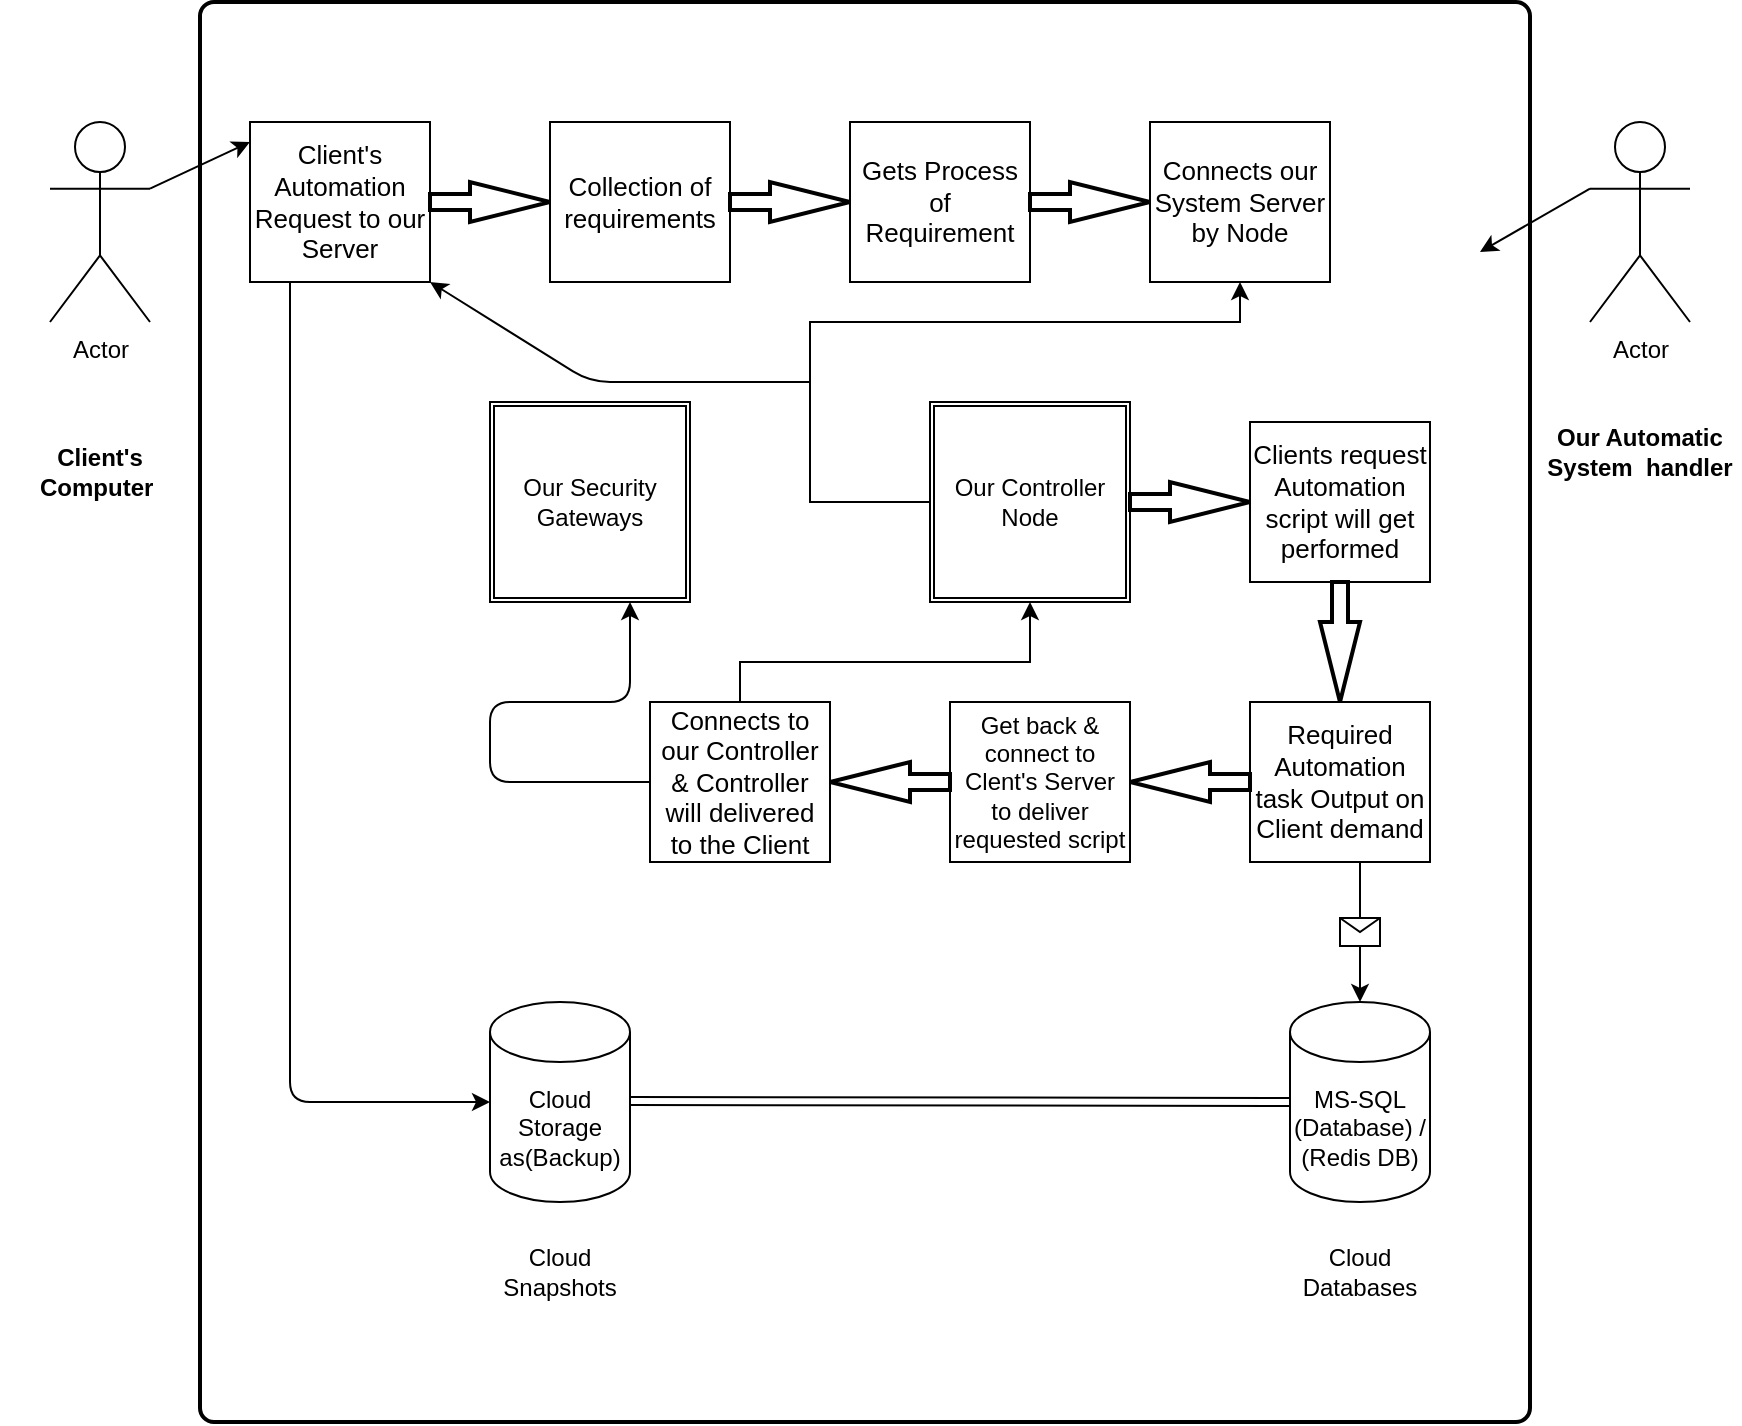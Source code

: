 <mxfile version="14.2.3" type="github">
  <diagram id="C5RBs43oDa-KdzZeNtuy" name="Page-1">
    <mxGraphModel dx="2068" dy="862" grid="1" gridSize="10" guides="1" tooltips="1" connect="1" arrows="1" fold="1" page="0" pageScale="1" pageWidth="1169" pageHeight="827" math="0" shadow="0">
      <root>
        <mxCell id="WIyWlLk6GJQsqaUBKTNV-0" />
        <mxCell id="WIyWlLk6GJQsqaUBKTNV-1" parent="WIyWlLk6GJQsqaUBKTNV-0" />
        <mxCell id="t4_anC5pGneVWEJHBO61-3" value="Actor" style="shape=umlActor;verticalLabelPosition=bottom;verticalAlign=top;html=1;outlineConnect=0;" vertex="1" parent="WIyWlLk6GJQsqaUBKTNV-1">
          <mxGeometry x="-810" y="30" width="50" height="100" as="geometry" />
        </mxCell>
        <mxCell id="t4_anC5pGneVWEJHBO61-6" value="&lt;b&gt;Client&#39;s Computer&amp;nbsp;&lt;/b&gt;" style="text;html=1;strokeColor=none;fillColor=none;align=center;verticalAlign=middle;whiteSpace=wrap;rounded=0;" vertex="1" parent="WIyWlLk6GJQsqaUBKTNV-1">
          <mxGeometry x="-835" y="180" width="100" height="50" as="geometry" />
        </mxCell>
        <mxCell id="t4_anC5pGneVWEJHBO61-10" value="" style="rounded=1;whiteSpace=wrap;html=1;absoluteArcSize=1;arcSize=14;strokeWidth=2;labelBorderColor=none;labelBackgroundColor=#ffffff;" vertex="1" parent="WIyWlLk6GJQsqaUBKTNV-1">
          <mxGeometry x="-735" y="-30" width="665" height="710" as="geometry" />
        </mxCell>
        <mxCell id="t4_anC5pGneVWEJHBO61-11" value="&lt;font style=&quot;font-size: 13px&quot;&gt;Client&#39;s Automation Request to our Server&lt;/font&gt;" style="rounded=0;whiteSpace=wrap;html=1;" vertex="1" parent="WIyWlLk6GJQsqaUBKTNV-1">
          <mxGeometry x="-710" y="30" width="90" height="80" as="geometry" />
        </mxCell>
        <mxCell id="t4_anC5pGneVWEJHBO61-12" value="" style="endArrow=classic;html=1;exitX=1;exitY=0.333;exitDx=0;exitDy=0;exitPerimeter=0;" edge="1" parent="WIyWlLk6GJQsqaUBKTNV-1" source="t4_anC5pGneVWEJHBO61-3">
          <mxGeometry width="50" height="50" relative="1" as="geometry">
            <mxPoint x="30" y="100" as="sourcePoint" />
            <mxPoint x="-710" y="40" as="targetPoint" />
          </mxGeometry>
        </mxCell>
        <mxCell id="t4_anC5pGneVWEJHBO61-15" value="" style="verticalLabelPosition=bottom;verticalAlign=top;html=1;strokeWidth=2;shape=mxgraph.arrows2.arrow;dy=0.6;dx=40;notch=0;" vertex="1" parent="WIyWlLk6GJQsqaUBKTNV-1">
          <mxGeometry x="-620" y="60" width="60" height="20" as="geometry" />
        </mxCell>
        <mxCell id="t4_anC5pGneVWEJHBO61-18" value="&lt;font style=&quot;font-size: 13px&quot;&gt;Collection of requirements&lt;/font&gt;" style="rounded=0;whiteSpace=wrap;html=1;direction=west;labelBackgroundColor=#ffffff;" vertex="1" parent="WIyWlLk6GJQsqaUBKTNV-1">
          <mxGeometry x="-560" y="30" width="90" height="80" as="geometry" />
        </mxCell>
        <mxCell id="t4_anC5pGneVWEJHBO61-21" value="" style="verticalLabelPosition=bottom;verticalAlign=top;html=1;strokeWidth=2;shape=mxgraph.arrows2.arrow;dy=0.6;dx=40;notch=0;" vertex="1" parent="WIyWlLk6GJQsqaUBKTNV-1">
          <mxGeometry x="-470" y="60" width="60" height="20" as="geometry" />
        </mxCell>
        <mxCell id="t4_anC5pGneVWEJHBO61-29" value="&lt;span style=&quot;font-size: 13px&quot;&gt;Gets Process of Requirement&lt;/span&gt;" style="rounded=0;whiteSpace=wrap;html=1;direction=west;labelBackgroundColor=#ffffff;" vertex="1" parent="WIyWlLk6GJQsqaUBKTNV-1">
          <mxGeometry x="-410" y="30" width="90" height="80" as="geometry" />
        </mxCell>
        <mxCell id="t4_anC5pGneVWEJHBO61-30" value="" style="verticalLabelPosition=bottom;verticalAlign=top;html=1;strokeWidth=2;shape=mxgraph.arrows2.arrow;dy=0.6;dx=40;notch=0;" vertex="1" parent="WIyWlLk6GJQsqaUBKTNV-1">
          <mxGeometry x="-320" y="60" width="60" height="20" as="geometry" />
        </mxCell>
        <mxCell id="t4_anC5pGneVWEJHBO61-31" value="&lt;span style=&quot;font-size: 13px&quot;&gt;Connects our System Server by Node&lt;br&gt;&lt;/span&gt;" style="rounded=0;whiteSpace=wrap;html=1;direction=west;labelBackgroundColor=#ffffff;" vertex="1" parent="WIyWlLk6GJQsqaUBKTNV-1">
          <mxGeometry x="-260" y="30" width="90" height="80" as="geometry" />
        </mxCell>
        <mxCell id="t4_anC5pGneVWEJHBO61-35" style="edgeStyle=orthogonalEdgeStyle;rounded=0;orthogonalLoop=1;jettySize=auto;html=1;" edge="1" parent="WIyWlLk6GJQsqaUBKTNV-1" source="t4_anC5pGneVWEJHBO61-34" target="t4_anC5pGneVWEJHBO61-31">
          <mxGeometry relative="1" as="geometry">
            <Array as="points">
              <mxPoint x="-430" y="220" />
              <mxPoint x="-430" y="130" />
              <mxPoint x="-215" y="130" />
            </Array>
          </mxGeometry>
        </mxCell>
        <mxCell id="t4_anC5pGneVWEJHBO61-34" value="Our Controller Node" style="shape=ext;double=1;whiteSpace=wrap;html=1;aspect=fixed;labelBackgroundColor=none;" vertex="1" parent="WIyWlLk6GJQsqaUBKTNV-1">
          <mxGeometry x="-370" y="170" width="100" height="100" as="geometry" />
        </mxCell>
        <mxCell id="t4_anC5pGneVWEJHBO61-36" value="" style="verticalLabelPosition=bottom;verticalAlign=top;html=1;strokeWidth=2;shape=mxgraph.arrows2.arrow;dy=0.6;dx=40;notch=0;" vertex="1" parent="WIyWlLk6GJQsqaUBKTNV-1">
          <mxGeometry x="-270" y="210" width="60" height="20" as="geometry" />
        </mxCell>
        <mxCell id="t4_anC5pGneVWEJHBO61-37" value="&lt;span style=&quot;font-size: 13px&quot;&gt;Clients request Automation script will get performed&lt;br&gt;&lt;/span&gt;" style="rounded=0;whiteSpace=wrap;html=1;direction=west;labelBackgroundColor=#ffffff;" vertex="1" parent="WIyWlLk6GJQsqaUBKTNV-1">
          <mxGeometry x="-210" y="180" width="90" height="80" as="geometry" />
        </mxCell>
        <mxCell id="t4_anC5pGneVWEJHBO61-38" value="" style="verticalLabelPosition=bottom;verticalAlign=top;html=1;strokeWidth=2;shape=mxgraph.arrows2.arrow;dy=0.6;dx=40;notch=0;rotation=90;" vertex="1" parent="WIyWlLk6GJQsqaUBKTNV-1">
          <mxGeometry x="-195" y="280" width="60" height="20" as="geometry" />
        </mxCell>
        <mxCell id="t4_anC5pGneVWEJHBO61-39" value="&lt;span style=&quot;font-size: 13px&quot;&gt;Required Automation task Output on Client demand&lt;br&gt;&lt;/span&gt;" style="rounded=0;whiteSpace=wrap;html=1;direction=west;labelBackgroundColor=#ffffff;" vertex="1" parent="WIyWlLk6GJQsqaUBKTNV-1">
          <mxGeometry x="-210" y="320" width="90" height="80" as="geometry" />
        </mxCell>
        <mxCell id="t4_anC5pGneVWEJHBO61-40" value="" style="verticalLabelPosition=bottom;verticalAlign=top;html=1;strokeWidth=2;shape=mxgraph.arrows2.arrow;dy=0.6;dx=40;notch=0;rotation=-180;" vertex="1" parent="WIyWlLk6GJQsqaUBKTNV-1">
          <mxGeometry x="-270" y="350" width="60" height="20" as="geometry" />
        </mxCell>
        <mxCell id="t4_anC5pGneVWEJHBO61-41" value="&lt;font style=&quot;font-size: 12px&quot;&gt;Get back &amp;amp; connect to Clent&#39;s Server to deliver requested script&lt;/font&gt;" style="rounded=0;whiteSpace=wrap;html=1;direction=west;labelBackgroundColor=#ffffff;" vertex="1" parent="WIyWlLk6GJQsqaUBKTNV-1">
          <mxGeometry x="-360" y="320" width="90" height="80" as="geometry" />
        </mxCell>
        <mxCell id="t4_anC5pGneVWEJHBO61-42" value="" style="verticalLabelPosition=bottom;verticalAlign=top;html=1;strokeWidth=2;shape=mxgraph.arrows2.arrow;dy=0.6;dx=40;notch=0;rotation=-180;" vertex="1" parent="WIyWlLk6GJQsqaUBKTNV-1">
          <mxGeometry x="-420" y="350" width="60" height="20" as="geometry" />
        </mxCell>
        <mxCell id="t4_anC5pGneVWEJHBO61-53" style="edgeStyle=orthogonalEdgeStyle;rounded=0;orthogonalLoop=1;jettySize=auto;html=1;" edge="1" parent="WIyWlLk6GJQsqaUBKTNV-1" source="t4_anC5pGneVWEJHBO61-43" target="t4_anC5pGneVWEJHBO61-34">
          <mxGeometry relative="1" as="geometry">
            <Array as="points">
              <mxPoint x="-465" y="300" />
              <mxPoint x="-320" y="300" />
            </Array>
          </mxGeometry>
        </mxCell>
        <mxCell id="t4_anC5pGneVWEJHBO61-43" value="&lt;font style=&quot;font-size: 13px&quot;&gt;Connects to our Controller &amp;amp; Controller will delivered to the Client&lt;/font&gt;" style="rounded=0;whiteSpace=wrap;html=1;direction=west;labelBackgroundColor=#ffffff;" vertex="1" parent="WIyWlLk6GJQsqaUBKTNV-1">
          <mxGeometry x="-510" y="320" width="90" height="80" as="geometry" />
        </mxCell>
        <mxCell id="t4_anC5pGneVWEJHBO61-45" value="Actor" style="shape=umlActor;verticalLabelPosition=bottom;verticalAlign=top;html=1;outlineConnect=0;" vertex="1" parent="WIyWlLk6GJQsqaUBKTNV-1">
          <mxGeometry x="-40" y="30" width="50" height="100" as="geometry" />
        </mxCell>
        <mxCell id="t4_anC5pGneVWEJHBO61-46" value="&lt;b&gt;Our Automatic System&amp;nbsp; handler&lt;/b&gt;" style="text;html=1;strokeColor=none;fillColor=none;align=center;verticalAlign=middle;whiteSpace=wrap;rounded=0;" vertex="1" parent="WIyWlLk6GJQsqaUBKTNV-1">
          <mxGeometry x="-65" y="170" width="100" height="50" as="geometry" />
        </mxCell>
        <mxCell id="t4_anC5pGneVWEJHBO61-47" value="" style="endArrow=classic;html=1;exitX=0;exitY=0.333;exitDx=0;exitDy=0;exitPerimeter=0;" edge="1" parent="WIyWlLk6GJQsqaUBKTNV-1" source="t4_anC5pGneVWEJHBO61-45">
          <mxGeometry width="50" height="50" relative="1" as="geometry">
            <mxPoint x="-40" y="65" as="sourcePoint" />
            <mxPoint x="-95" y="95" as="targetPoint" />
          </mxGeometry>
        </mxCell>
        <mxCell id="t4_anC5pGneVWEJHBO61-55" value="Our Security Gateways" style="shape=ext;double=1;whiteSpace=wrap;html=1;aspect=fixed;labelBackgroundColor=none;" vertex="1" parent="WIyWlLk6GJQsqaUBKTNV-1">
          <mxGeometry x="-590" y="170" width="100" height="100" as="geometry" />
        </mxCell>
        <mxCell id="t4_anC5pGneVWEJHBO61-59" value="" style="endArrow=classic;html=1;" edge="1" parent="WIyWlLk6GJQsqaUBKTNV-1" source="t4_anC5pGneVWEJHBO61-43">
          <mxGeometry width="50" height="50" relative="1" as="geometry">
            <mxPoint x="-570" y="320" as="sourcePoint" />
            <mxPoint x="-520" y="270" as="targetPoint" />
            <Array as="points">
              <mxPoint x="-590" y="360" />
              <mxPoint x="-590" y="320" />
              <mxPoint x="-520" y="320" />
            </Array>
          </mxGeometry>
        </mxCell>
        <mxCell id="t4_anC5pGneVWEJHBO61-62" value="" style="endArrow=classic;html=1;entryX=1;entryY=1;entryDx=0;entryDy=0;" edge="1" parent="WIyWlLk6GJQsqaUBKTNV-1" target="t4_anC5pGneVWEJHBO61-11">
          <mxGeometry width="50" height="50" relative="1" as="geometry">
            <mxPoint x="-430" y="160" as="sourcePoint" />
            <mxPoint x="-570" y="130" as="targetPoint" />
            <Array as="points">
              <mxPoint x="-540" y="160" />
            </Array>
          </mxGeometry>
        </mxCell>
        <mxCell id="t4_anC5pGneVWEJHBO61-63" value="Cloud Storage as(Backup)" style="shape=cylinder3;whiteSpace=wrap;html=1;boundedLbl=1;backgroundOutline=1;size=15;labelBackgroundColor=none;" vertex="1" parent="WIyWlLk6GJQsqaUBKTNV-1">
          <mxGeometry x="-590" y="470" width="70" height="100" as="geometry" />
        </mxCell>
        <mxCell id="t4_anC5pGneVWEJHBO61-64" value="MS-SQL&lt;br&gt;(Database) /&lt;br&gt;(Redis DB)" style="shape=cylinder3;whiteSpace=wrap;html=1;boundedLbl=1;backgroundOutline=1;size=15;labelBackgroundColor=none;" vertex="1" parent="WIyWlLk6GJQsqaUBKTNV-1">
          <mxGeometry x="-190" y="470" width="70" height="100" as="geometry" />
        </mxCell>
        <mxCell id="t4_anC5pGneVWEJHBO61-65" value="Cloud Snapshots" style="text;html=1;strokeColor=none;fillColor=none;align=center;verticalAlign=middle;whiteSpace=wrap;rounded=0;labelBackgroundColor=none;" vertex="1" parent="WIyWlLk6GJQsqaUBKTNV-1">
          <mxGeometry x="-590" y="590" width="70" height="30" as="geometry" />
        </mxCell>
        <mxCell id="t4_anC5pGneVWEJHBO61-66" value="Cloud Databases" style="text;html=1;strokeColor=none;fillColor=none;align=center;verticalAlign=middle;whiteSpace=wrap;rounded=0;labelBackgroundColor=none;" vertex="1" parent="WIyWlLk6GJQsqaUBKTNV-1">
          <mxGeometry x="-190" y="590" width="70" height="30" as="geometry" />
        </mxCell>
        <mxCell id="t4_anC5pGneVWEJHBO61-69" value="" style="endArrow=classic;html=1;" edge="1" parent="WIyWlLk6GJQsqaUBKTNV-1" target="t4_anC5pGneVWEJHBO61-64">
          <mxGeometry relative="1" as="geometry">
            <mxPoint x="-155" y="400" as="sourcePoint" />
            <mxPoint x="-330" y="340" as="targetPoint" />
            <Array as="points" />
          </mxGeometry>
        </mxCell>
        <mxCell id="t4_anC5pGneVWEJHBO61-70" value="" style="shape=message;html=1;outlineConnect=0;" vertex="1" parent="t4_anC5pGneVWEJHBO61-69">
          <mxGeometry width="20" height="14" relative="1" as="geometry">
            <mxPoint x="-10" y="-7" as="offset" />
          </mxGeometry>
        </mxCell>
        <mxCell id="t4_anC5pGneVWEJHBO61-71" value="" style="endArrow=classic;html=1;entryX=0;entryY=0.5;entryDx=0;entryDy=0;entryPerimeter=0;" edge="1" parent="WIyWlLk6GJQsqaUBKTNV-1" target="t4_anC5pGneVWEJHBO61-63">
          <mxGeometry width="50" height="50" relative="1" as="geometry">
            <mxPoint x="-690" y="110" as="sourcePoint" />
            <mxPoint x="-630" y="495" as="targetPoint" />
            <Array as="points">
              <mxPoint x="-690" y="110" />
              <mxPoint x="-690" y="520" />
            </Array>
          </mxGeometry>
        </mxCell>
        <mxCell id="t4_anC5pGneVWEJHBO61-72" value="" style="shape=link;html=1;entryX=0;entryY=0.5;entryDx=0;entryDy=0;entryPerimeter=0;" edge="1" parent="WIyWlLk6GJQsqaUBKTNV-1" target="t4_anC5pGneVWEJHBO61-64">
          <mxGeometry width="100" relative="1" as="geometry">
            <mxPoint x="-520" y="519.5" as="sourcePoint" />
            <mxPoint x="-420" y="519.5" as="targetPoint" />
          </mxGeometry>
        </mxCell>
      </root>
    </mxGraphModel>
  </diagram>
</mxfile>
